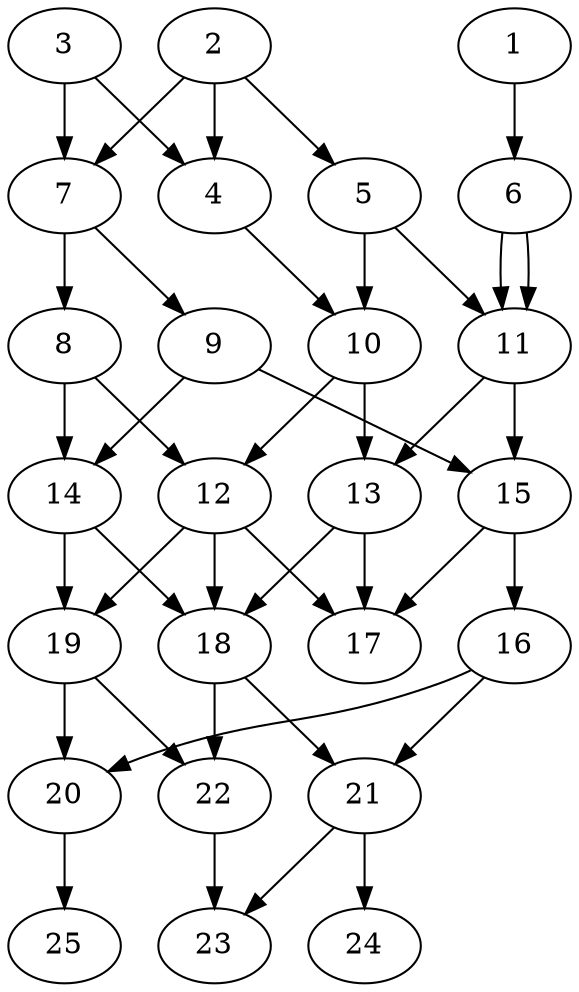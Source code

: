 // DAG automatically generated by daggen at Thu Oct  3 14:00:39 2019
// ./daggen --dot -n 25 --ccr 0.3 --fat 0.5 --regular 0.7 --density 0.7 --mindata 5242880 --maxdata 52428800 
digraph G {
  1 [size="131566933", alpha="0.01", expect_size="39470080"] 
  1 -> 6 [size ="39470080"]
  2 [size="26347520", alpha="0.18", expect_size="7904256"] 
  2 -> 4 [size ="7904256"]
  2 -> 5 [size ="7904256"]
  2 -> 7 [size ="7904256"]
  3 [size="26685440", alpha="0.12", expect_size="8005632"] 
  3 -> 4 [size ="8005632"]
  3 -> 7 [size ="8005632"]
  4 [size="35334827", alpha="0.07", expect_size="10600448"] 
  4 -> 10 [size ="10600448"]
  5 [size="74673493", alpha="0.05", expect_size="22402048"] 
  5 -> 10 [size ="22402048"]
  5 -> 11 [size ="22402048"]
  6 [size="151193600", alpha="0.11", expect_size="45358080"] 
  6 -> 11 [size ="45358080"]
  6 -> 11 [size ="45358080"]
  7 [size="163614720", alpha="0.04", expect_size="49084416"] 
  7 -> 8 [size ="49084416"]
  7 -> 9 [size ="49084416"]
  8 [size="59118933", alpha="0.17", expect_size="17735680"] 
  8 -> 12 [size ="17735680"]
  8 -> 14 [size ="17735680"]
  9 [size="87825067", alpha="0.09", expect_size="26347520"] 
  9 -> 14 [size ="26347520"]
  9 -> 15 [size ="26347520"]
  10 [size="65327787", alpha="0.17", expect_size="19598336"] 
  10 -> 12 [size ="19598336"]
  10 -> 13 [size ="19598336"]
  11 [size="94617600", alpha="0.06", expect_size="28385280"] 
  11 -> 13 [size ="28385280"]
  11 -> 15 [size ="28385280"]
  12 [size="99474773", alpha="0.18", expect_size="29842432"] 
  12 -> 17 [size ="29842432"]
  12 -> 18 [size ="29842432"]
  12 -> 19 [size ="29842432"]
  13 [size="83490133", alpha="0.04", expect_size="25047040"] 
  13 -> 17 [size ="25047040"]
  13 -> 18 [size ="25047040"]
  14 [size="20381013", alpha="0.11", expect_size="6114304"] 
  14 -> 18 [size ="6114304"]
  14 -> 19 [size ="6114304"]
  15 [size="74513067", alpha="0.20", expect_size="22353920"] 
  15 -> 16 [size ="22353920"]
  15 -> 17 [size ="22353920"]
  16 [size="113264640", alpha="0.02", expect_size="33979392"] 
  16 -> 20 [size ="33979392"]
  16 -> 21 [size ="33979392"]
  17 [size="41605120", alpha="0.03", expect_size="12481536"] 
  18 [size="71891627", alpha="0.14", expect_size="21567488"] 
  18 -> 21 [size ="21567488"]
  18 -> 22 [size ="21567488"]
  19 [size="51964587", alpha="0.20", expect_size="15589376"] 
  19 -> 20 [size ="15589376"]
  19 -> 22 [size ="15589376"]
  20 [size="120627200", alpha="0.02", expect_size="36188160"] 
  20 -> 25 [size ="36188160"]
  21 [size="100809387", alpha="0.18", expect_size="30242816"] 
  21 -> 23 [size ="30242816"]
  21 -> 24 [size ="30242816"]
  22 [size="151579307", alpha="0.16", expect_size="45473792"] 
  22 -> 23 [size ="45473792"]
  23 [size="139659947", alpha="0.15", expect_size="41897984"] 
  24 [size="171595093", alpha="0.16", expect_size="51478528"] 
  25 [size="97252693", alpha="0.04", expect_size="29175808"] 
}
